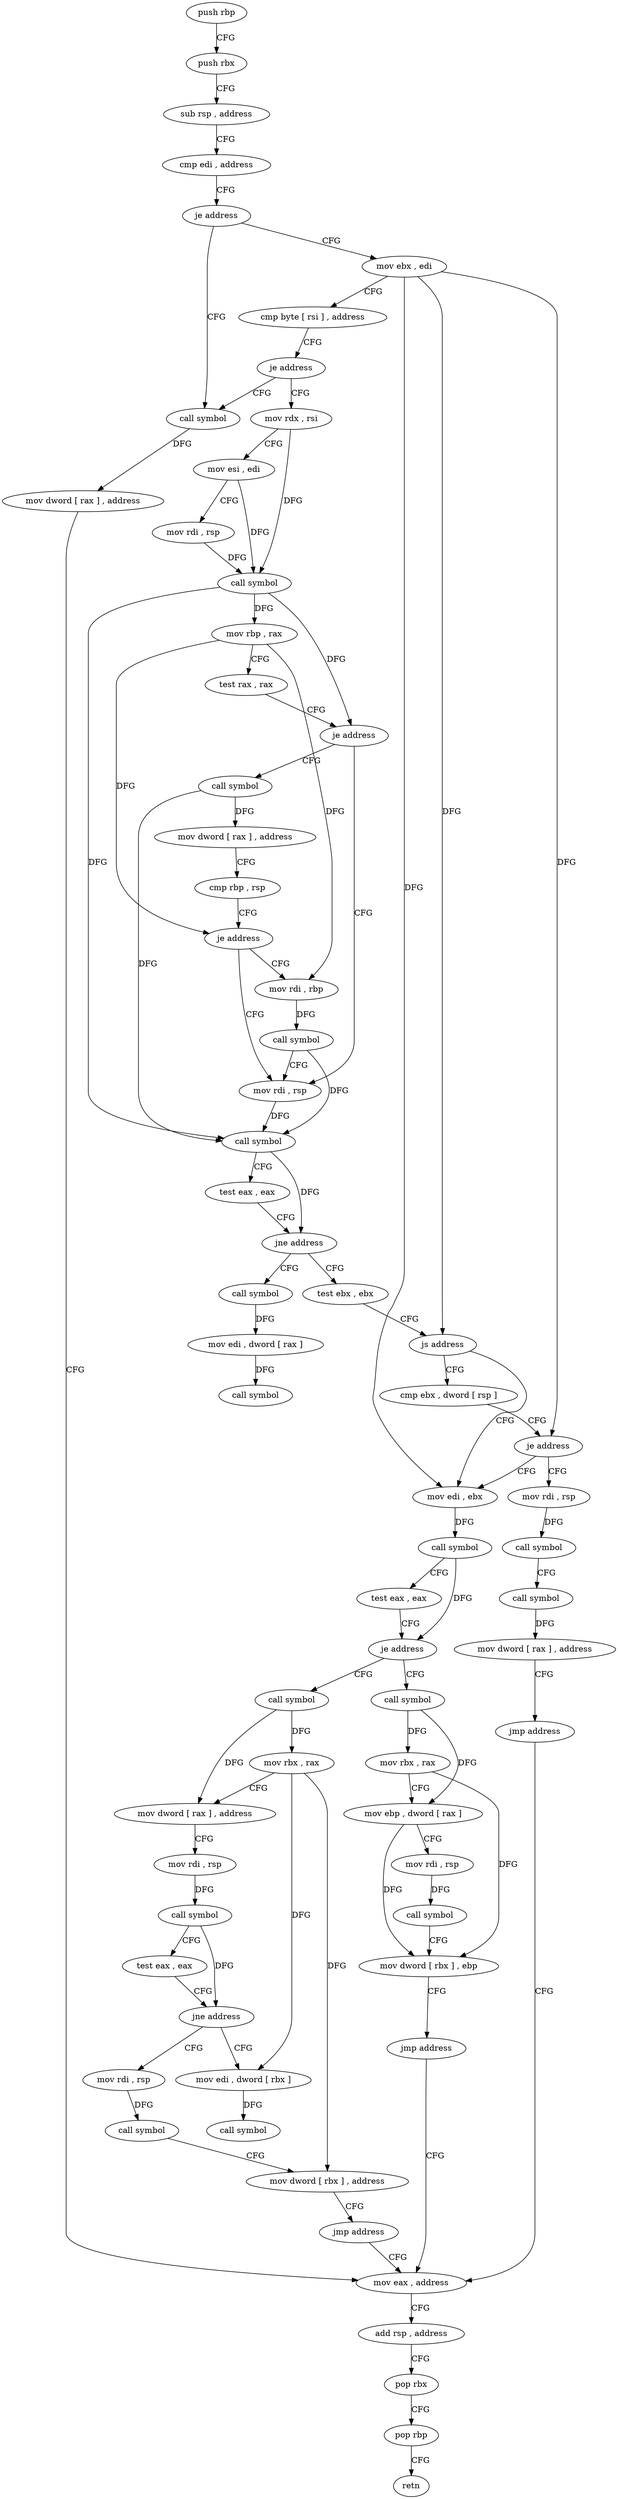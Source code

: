 digraph "func" {
"4373233" [label = "push rbp" ]
"4373234" [label = "push rbx" ]
"4373235" [label = "sub rsp , address" ]
"4373242" [label = "cmp edi , address" ]
"4373245" [label = "je address" ]
"4373353" [label = "call symbol" ]
"4373247" [label = "mov ebx , edi" ]
"4373358" [label = "mov dword [ rax ] , address" ]
"4373364" [label = "mov eax , address" ]
"4373249" [label = "cmp byte [ rsi ] , address" ]
"4373252" [label = "je address" ]
"4373254" [label = "mov rdx , rsi" ]
"4373257" [label = "mov esi , edi" ]
"4373259" [label = "mov rdi , rsp" ]
"4373262" [label = "call symbol" ]
"4373267" [label = "mov rbp , rax" ]
"4373270" [label = "test rax , rax" ]
"4373273" [label = "je address" ]
"4373299" [label = "mov rdi , rsp" ]
"4373275" [label = "call symbol" ]
"4373302" [label = "call symbol" ]
"4373307" [label = "test eax , eax" ]
"4373309" [label = "jne address" ]
"4373379" [label = "call symbol" ]
"4373311" [label = "test ebx , ebx" ]
"4373280" [label = "mov dword [ rax ] , address" ]
"4373286" [label = "cmp rbp , rsp" ]
"4373289" [label = "je address" ]
"4373291" [label = "mov rdi , rbp" ]
"4373384" [label = "mov edi , dword [ rax ]" ]
"4373386" [label = "call symbol" ]
"4373313" [label = "js address" ]
"4373320" [label = "mov edi , ebx" ]
"4373315" [label = "cmp ebx , dword [ rsp ]" ]
"4373294" [label = "call symbol" ]
"4373322" [label = "call symbol" ]
"4373327" [label = "test eax , eax" ]
"4373329" [label = "je address" ]
"4373412" [label = "call symbol" ]
"4373331" [label = "call symbol" ]
"4373318" [label = "je address" ]
"4373391" [label = "mov rdi , rsp" ]
"4373417" [label = "mov rbx , rax" ]
"4373420" [label = "mov dword [ rax ] , address" ]
"4373426" [label = "mov rdi , rsp" ]
"4373429" [label = "call symbol" ]
"4373434" [label = "test eax , eax" ]
"4373436" [label = "jne address" ]
"4373454" [label = "mov edi , dword [ rbx ]" ]
"4373438" [label = "mov rdi , rsp" ]
"4373336" [label = "mov rbx , rax" ]
"4373339" [label = "mov ebp , dword [ rax ]" ]
"4373341" [label = "mov rdi , rsp" ]
"4373344" [label = "call symbol" ]
"4373349" [label = "mov dword [ rbx ] , ebp" ]
"4373351" [label = "jmp address" ]
"4373394" [label = "call symbol" ]
"4373399" [label = "call symbol" ]
"4373404" [label = "mov dword [ rax ] , address" ]
"4373410" [label = "jmp address" ]
"4373456" [label = "call symbol" ]
"4373441" [label = "call symbol" ]
"4373446" [label = "mov dword [ rbx ] , address" ]
"4373452" [label = "jmp address" ]
"4373369" [label = "add rsp , address" ]
"4373376" [label = "pop rbx" ]
"4373377" [label = "pop rbp" ]
"4373378" [label = "retn" ]
"4373233" -> "4373234" [ label = "CFG" ]
"4373234" -> "4373235" [ label = "CFG" ]
"4373235" -> "4373242" [ label = "CFG" ]
"4373242" -> "4373245" [ label = "CFG" ]
"4373245" -> "4373353" [ label = "CFG" ]
"4373245" -> "4373247" [ label = "CFG" ]
"4373353" -> "4373358" [ label = "DFG" ]
"4373247" -> "4373249" [ label = "CFG" ]
"4373247" -> "4373313" [ label = "DFG" ]
"4373247" -> "4373320" [ label = "DFG" ]
"4373247" -> "4373318" [ label = "DFG" ]
"4373358" -> "4373364" [ label = "CFG" ]
"4373364" -> "4373369" [ label = "CFG" ]
"4373249" -> "4373252" [ label = "CFG" ]
"4373252" -> "4373353" [ label = "CFG" ]
"4373252" -> "4373254" [ label = "CFG" ]
"4373254" -> "4373257" [ label = "CFG" ]
"4373254" -> "4373262" [ label = "DFG" ]
"4373257" -> "4373259" [ label = "CFG" ]
"4373257" -> "4373262" [ label = "DFG" ]
"4373259" -> "4373262" [ label = "DFG" ]
"4373262" -> "4373267" [ label = "DFG" ]
"4373262" -> "4373273" [ label = "DFG" ]
"4373262" -> "4373302" [ label = "DFG" ]
"4373267" -> "4373270" [ label = "CFG" ]
"4373267" -> "4373289" [ label = "DFG" ]
"4373267" -> "4373291" [ label = "DFG" ]
"4373270" -> "4373273" [ label = "CFG" ]
"4373273" -> "4373299" [ label = "CFG" ]
"4373273" -> "4373275" [ label = "CFG" ]
"4373299" -> "4373302" [ label = "DFG" ]
"4373275" -> "4373280" [ label = "DFG" ]
"4373275" -> "4373302" [ label = "DFG" ]
"4373302" -> "4373307" [ label = "CFG" ]
"4373302" -> "4373309" [ label = "DFG" ]
"4373307" -> "4373309" [ label = "CFG" ]
"4373309" -> "4373379" [ label = "CFG" ]
"4373309" -> "4373311" [ label = "CFG" ]
"4373379" -> "4373384" [ label = "DFG" ]
"4373311" -> "4373313" [ label = "CFG" ]
"4373280" -> "4373286" [ label = "CFG" ]
"4373286" -> "4373289" [ label = "CFG" ]
"4373289" -> "4373299" [ label = "CFG" ]
"4373289" -> "4373291" [ label = "CFG" ]
"4373291" -> "4373294" [ label = "DFG" ]
"4373384" -> "4373386" [ label = "DFG" ]
"4373313" -> "4373320" [ label = "CFG" ]
"4373313" -> "4373315" [ label = "CFG" ]
"4373320" -> "4373322" [ label = "DFG" ]
"4373315" -> "4373318" [ label = "CFG" ]
"4373294" -> "4373299" [ label = "CFG" ]
"4373294" -> "4373302" [ label = "DFG" ]
"4373322" -> "4373327" [ label = "CFG" ]
"4373322" -> "4373329" [ label = "DFG" ]
"4373327" -> "4373329" [ label = "CFG" ]
"4373329" -> "4373412" [ label = "CFG" ]
"4373329" -> "4373331" [ label = "CFG" ]
"4373412" -> "4373417" [ label = "DFG" ]
"4373412" -> "4373420" [ label = "DFG" ]
"4373331" -> "4373336" [ label = "DFG" ]
"4373331" -> "4373339" [ label = "DFG" ]
"4373318" -> "4373391" [ label = "CFG" ]
"4373318" -> "4373320" [ label = "CFG" ]
"4373391" -> "4373394" [ label = "DFG" ]
"4373417" -> "4373420" [ label = "CFG" ]
"4373417" -> "4373454" [ label = "DFG" ]
"4373417" -> "4373446" [ label = "DFG" ]
"4373420" -> "4373426" [ label = "CFG" ]
"4373426" -> "4373429" [ label = "DFG" ]
"4373429" -> "4373434" [ label = "CFG" ]
"4373429" -> "4373436" [ label = "DFG" ]
"4373434" -> "4373436" [ label = "CFG" ]
"4373436" -> "4373454" [ label = "CFG" ]
"4373436" -> "4373438" [ label = "CFG" ]
"4373454" -> "4373456" [ label = "DFG" ]
"4373438" -> "4373441" [ label = "DFG" ]
"4373336" -> "4373339" [ label = "CFG" ]
"4373336" -> "4373349" [ label = "DFG" ]
"4373339" -> "4373341" [ label = "CFG" ]
"4373339" -> "4373349" [ label = "DFG" ]
"4373341" -> "4373344" [ label = "DFG" ]
"4373344" -> "4373349" [ label = "CFG" ]
"4373349" -> "4373351" [ label = "CFG" ]
"4373351" -> "4373364" [ label = "CFG" ]
"4373394" -> "4373399" [ label = "CFG" ]
"4373399" -> "4373404" [ label = "DFG" ]
"4373404" -> "4373410" [ label = "CFG" ]
"4373410" -> "4373364" [ label = "CFG" ]
"4373441" -> "4373446" [ label = "CFG" ]
"4373446" -> "4373452" [ label = "CFG" ]
"4373452" -> "4373364" [ label = "CFG" ]
"4373369" -> "4373376" [ label = "CFG" ]
"4373376" -> "4373377" [ label = "CFG" ]
"4373377" -> "4373378" [ label = "CFG" ]
}
